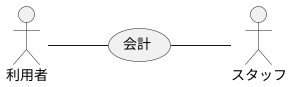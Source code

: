 @startuml BusinessUsecase

left to right direction

actor 利用者
actor スタッフ

利用者 -- (会計)
(会計) -- スタッフ

@enduml

